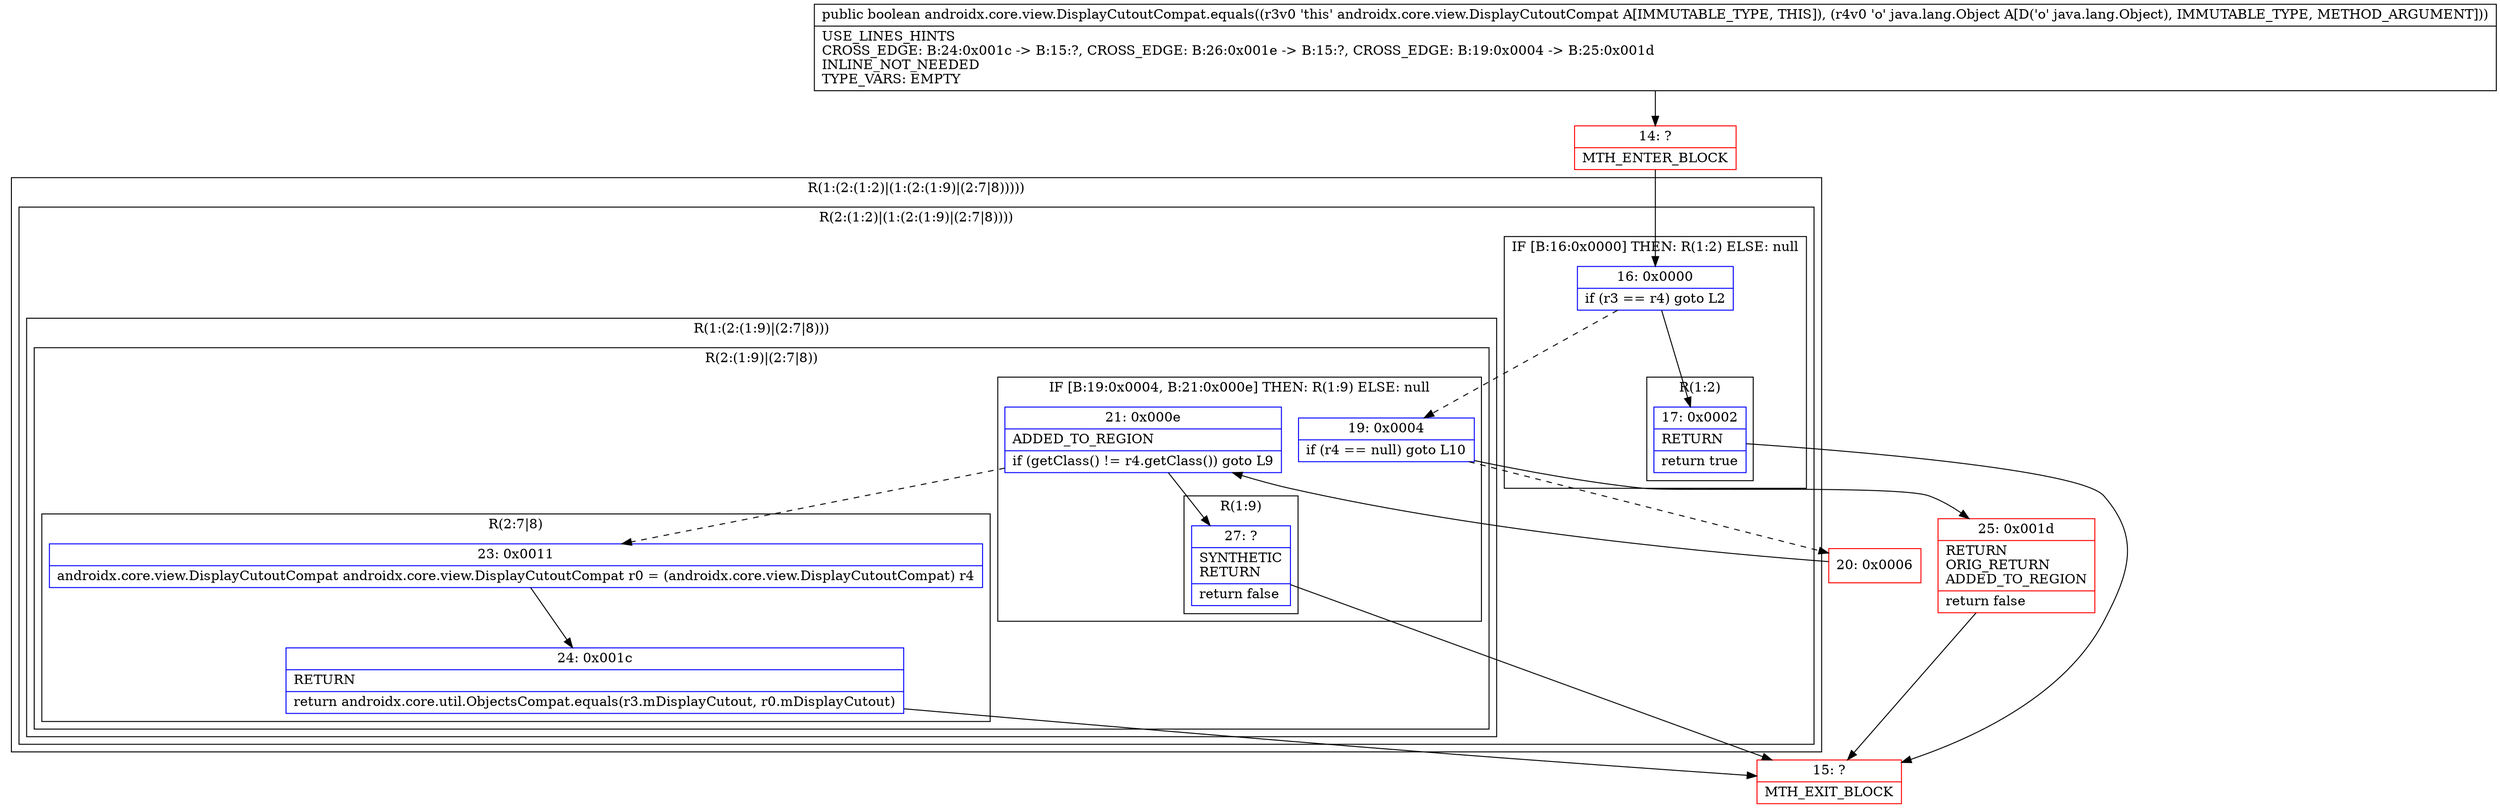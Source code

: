 digraph "CFG forandroidx.core.view.DisplayCutoutCompat.equals(Ljava\/lang\/Object;)Z" {
subgraph cluster_Region_38321647 {
label = "R(1:(2:(1:2)|(1:(2:(1:9)|(2:7|8)))))";
node [shape=record,color=blue];
subgraph cluster_Region_1794600744 {
label = "R(2:(1:2)|(1:(2:(1:9)|(2:7|8))))";
node [shape=record,color=blue];
subgraph cluster_IfRegion_1301728391 {
label = "IF [B:16:0x0000] THEN: R(1:2) ELSE: null";
node [shape=record,color=blue];
Node_16 [shape=record,label="{16\:\ 0x0000|if (r3 == r4) goto L2\l}"];
subgraph cluster_Region_785723231 {
label = "R(1:2)";
node [shape=record,color=blue];
Node_17 [shape=record,label="{17\:\ 0x0002|RETURN\l|return true\l}"];
}
}
subgraph cluster_Region_1773492399 {
label = "R(1:(2:(1:9)|(2:7|8)))";
node [shape=record,color=blue];
subgraph cluster_Region_954922142 {
label = "R(2:(1:9)|(2:7|8))";
node [shape=record,color=blue];
subgraph cluster_IfRegion_1139009008 {
label = "IF [B:19:0x0004, B:21:0x000e] THEN: R(1:9) ELSE: null";
node [shape=record,color=blue];
Node_19 [shape=record,label="{19\:\ 0x0004|if (r4 == null) goto L10\l}"];
Node_21 [shape=record,label="{21\:\ 0x000e|ADDED_TO_REGION\l|if (getClass() != r4.getClass()) goto L9\l}"];
subgraph cluster_Region_1145804036 {
label = "R(1:9)";
node [shape=record,color=blue];
Node_27 [shape=record,label="{27\:\ ?|SYNTHETIC\lRETURN\l|return false\l}"];
}
}
subgraph cluster_Region_2003190019 {
label = "R(2:7|8)";
node [shape=record,color=blue];
Node_23 [shape=record,label="{23\:\ 0x0011|androidx.core.view.DisplayCutoutCompat androidx.core.view.DisplayCutoutCompat r0 = (androidx.core.view.DisplayCutoutCompat) r4\l}"];
Node_24 [shape=record,label="{24\:\ 0x001c|RETURN\l|return androidx.core.util.ObjectsCompat.equals(r3.mDisplayCutout, r0.mDisplayCutout)\l}"];
}
}
}
}
}
Node_14 [shape=record,color=red,label="{14\:\ ?|MTH_ENTER_BLOCK\l}"];
Node_15 [shape=record,color=red,label="{15\:\ ?|MTH_EXIT_BLOCK\l}"];
Node_20 [shape=record,color=red,label="{20\:\ 0x0006}"];
Node_25 [shape=record,color=red,label="{25\:\ 0x001d|RETURN\lORIG_RETURN\lADDED_TO_REGION\l|return false\l}"];
MethodNode[shape=record,label="{public boolean androidx.core.view.DisplayCutoutCompat.equals((r3v0 'this' androidx.core.view.DisplayCutoutCompat A[IMMUTABLE_TYPE, THIS]), (r4v0 'o' java.lang.Object A[D('o' java.lang.Object), IMMUTABLE_TYPE, METHOD_ARGUMENT]))  | USE_LINES_HINTS\lCROSS_EDGE: B:24:0x001c \-\> B:15:?, CROSS_EDGE: B:26:0x001e \-\> B:15:?, CROSS_EDGE: B:19:0x0004 \-\> B:25:0x001d\lINLINE_NOT_NEEDED\lTYPE_VARS: EMPTY\l}"];
MethodNode -> Node_14;Node_16 -> Node_17;
Node_16 -> Node_19[style=dashed];
Node_17 -> Node_15;
Node_19 -> Node_20[style=dashed];
Node_19 -> Node_25;
Node_21 -> Node_23[style=dashed];
Node_21 -> Node_27;
Node_27 -> Node_15;
Node_23 -> Node_24;
Node_24 -> Node_15;
Node_14 -> Node_16;
Node_20 -> Node_21;
Node_25 -> Node_15;
}

